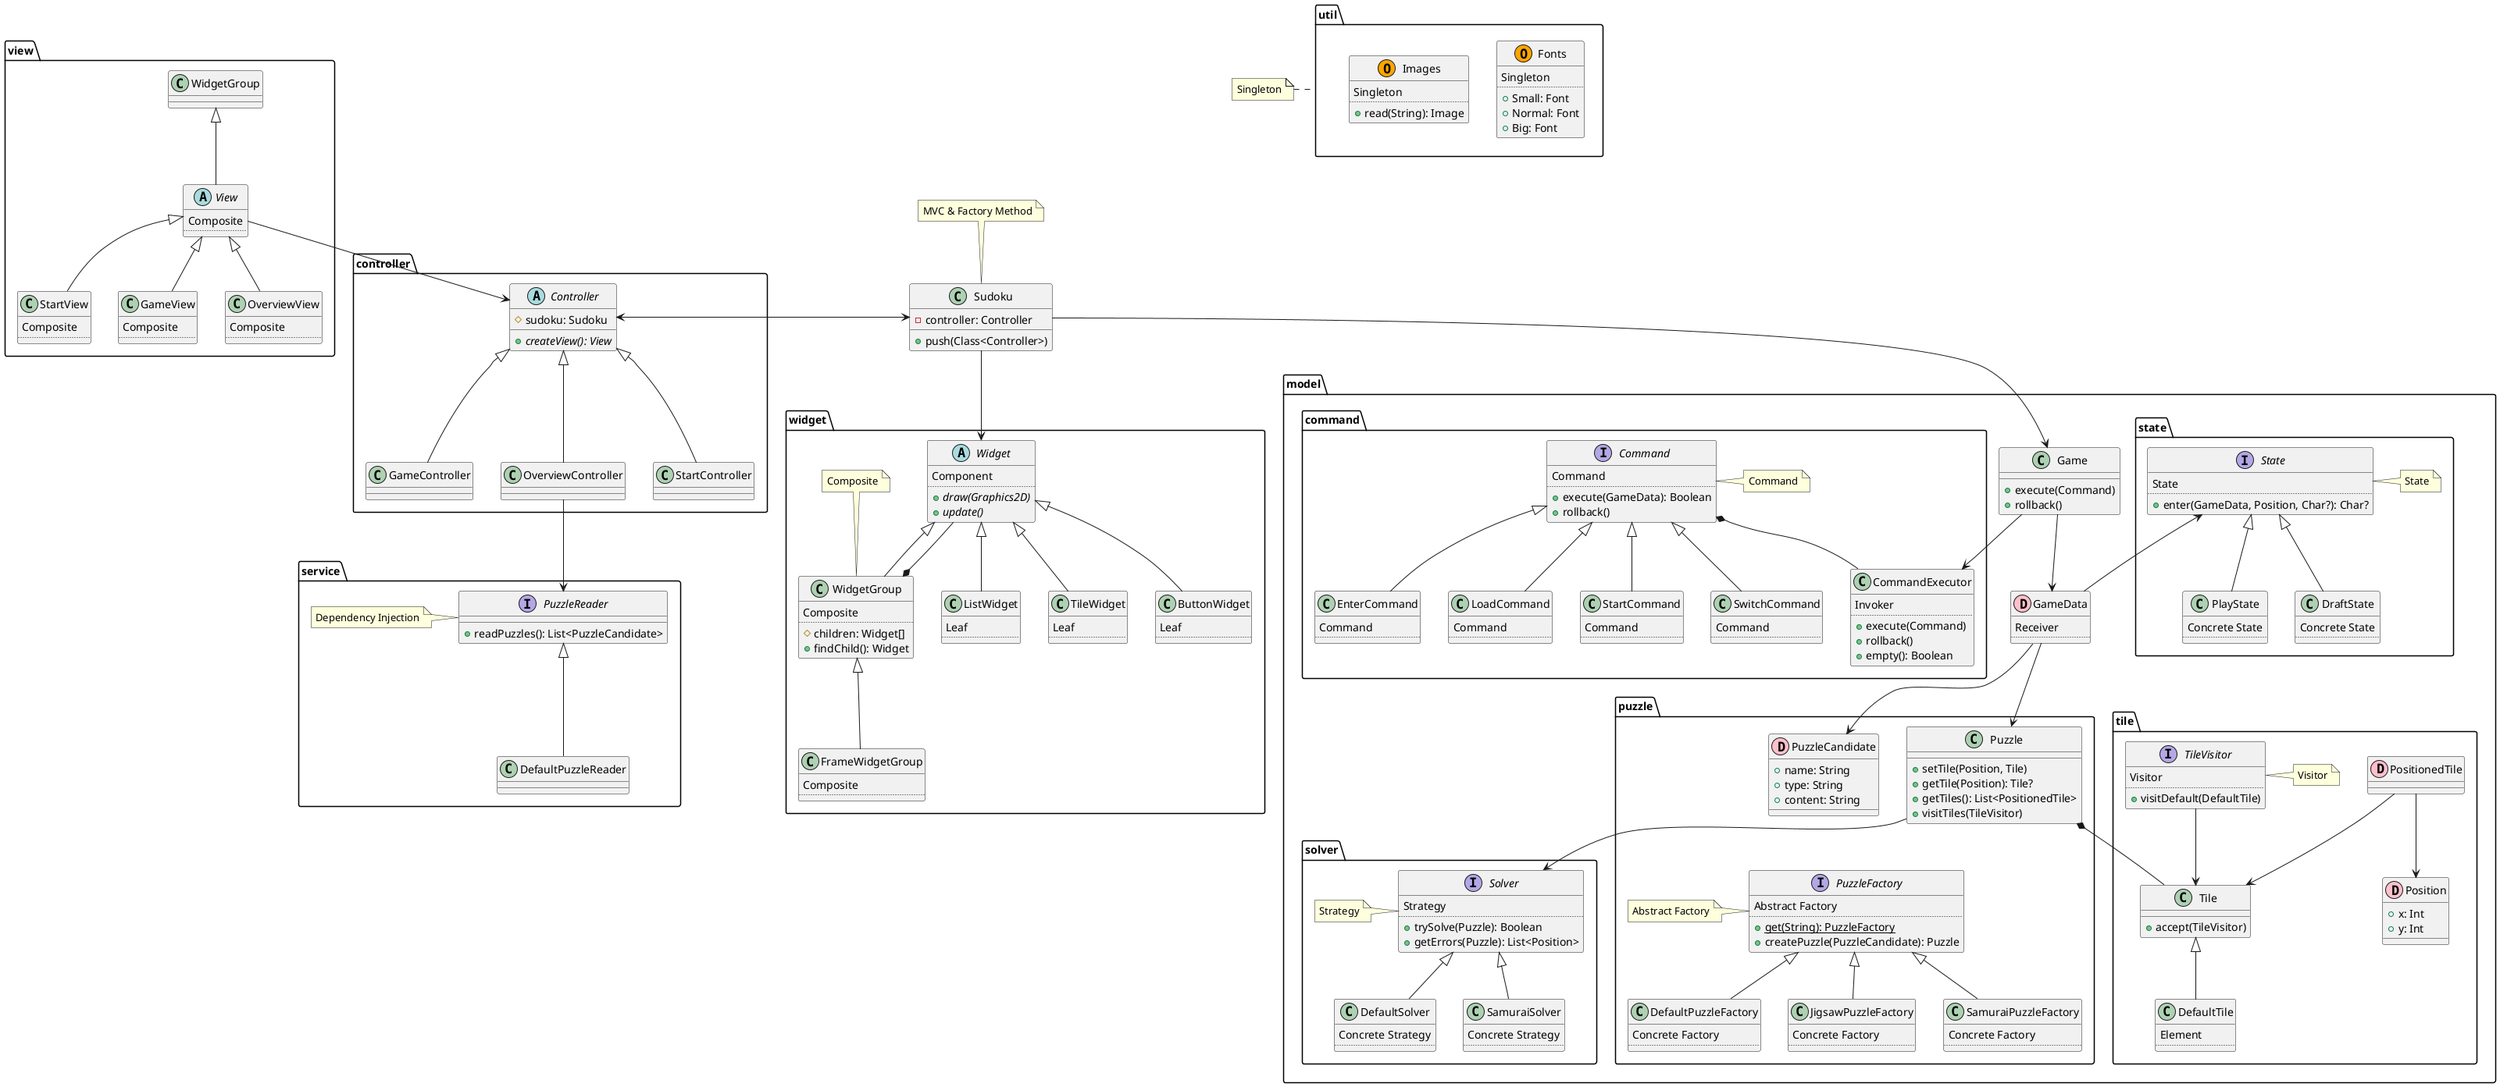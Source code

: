 @startuml
package service {
  interface PuzzleReader {
    +readPuzzles(): List<PuzzleCandidate>
  }

  class DefaultPuzzleReader extends PuzzleReader

  note left of PuzzleReader: Dependency Injection
}

package controller {
  abstract class Controller {
    #sudoku: Sudoku
    {abstract} +createView(): View
  }

  class OverviewController extends Controller
  class StartController extends Controller
  class GameController extends Controller

  OverviewController --> PuzzleReader
}

package widget {
  abstract class Widget {
    Component
    ..
    {abstract} +draw(Graphics2D)
    {abstract} +update()
  }

  class WidgetGroup extends Widget {
    Composite
    ..
    #children: Widget[]
    +findChild(): Widget
  }

  class ButtonWidget extends Widget {
    Leaf
    ..
  }

  class ListWidget extends Widget {
    Leaf
    ..
  }

  class TileWidget extends Widget {
    Leaf
    ..
  }

  class FrameWidgetGroup extends WidgetGroup {
    Composite
    ..
  }

  WidgetGroup *-- Widget

  note top of WidgetGroup: Composite
}

package view {
  abstract class View extends WidgetGroup {
    Composite
    ..
  }

  class OverviewView extends View {
    Composite
    ..
  }

  class StartView extends View {
    Composite
    ..
  }

  class GameView extends View {
    Composite
    ..
  }

  View --> Controller
}

package model {
  class Game {
    +execute(Command)
    +rollback()
  }

  class GameData << (D, pink) >> {
    Receiver
    ..
  }

  package command {
    interface Command {
      Command
      ..
      +execute(GameData): Boolean
      +rollback()
    }

    class CommandExecutor {
      Invoker
      ..
      +execute(Command)
      +rollback()
      +empty(): Boolean
    }

    class EnterCommand extends Command {
      Command
      ..
    }

    class LoadCommand extends Command {
      Command
      ..
    }

    class StartCommand extends Command {
      Command
      ..
    }

    class SwitchCommand extends Command {
      Command
      ..
    }

    Command *-- CommandExecutor

    note right of Command: Command
  }

  package tile {
    class Tile {
      +accept(TileVisitor)
    }

    class Position << (D, pink) >> {
      +x: Int
      +y: Int
    }

    class PositionedTile << (D, pink) >>

    class DefaultTile extends Tile {
      Element
      ..
    }

    interface TileVisitor {
      Visitor
      ..
      +visitDefault(DefaultTile)
    }

    TileVisitor --> Tile
    PositionedTile --> Tile
    PositionedTile --> Position

    note right of TileVisitor: Visitor
  }

  package solver {
    interface Solver {
      Strategy
      ..
      +trySolve(Puzzle): Boolean
      +getErrors(Puzzle): List<Position>
    }

    class DefaultSolver extends Solver {
      Concrete Strategy
      ..
    }

    class SamuraiSolver extends Solver {
      Concrete Strategy
      ..
    }

    note left of Solver: Strategy
  }

  package puzzle {
    class Puzzle {
      +setTile(Position, Tile)
      +getTile(Position): Tile?
      +getTiles(): List<PositionedTile>
      +visitTiles(TileVisitor)
    }

    class PuzzleCandidate << (D, pink) >> {
      +name: String
      +type: String
      +content: String
    }

    interface PuzzleFactory {
      Abstract Factory
      ..
      {static} +get(String): PuzzleFactory
      +createPuzzle(PuzzleCandidate): Puzzle
    }

    class DefaultPuzzleFactory extends PuzzleFactory {
      Concrete Factory
      ..
    }

    class JigsawPuzzleFactory extends PuzzleFactory {
      Concrete Factory
      ..
    }

    class SamuraiPuzzleFactory extends PuzzleFactory {
      Concrete Factory
      ..
    }

    Puzzle *-- Tile
    Puzzle --> Solver

    PuzzleCandidate -d[hidden]-> PuzzleFactory

    note left of PuzzleFactory: Abstract Factory
  }

  package state {
    interface State {
      State
      ..
      +enter(GameData, Position, Char?): Char?
    }

    class PlayState extends State {
      Concrete State
      ..
    }

    class DraftState extends State {
      Concrete State
      ..
    }

    note right of State: State
  }

  Game --> GameData
  Game --> CommandExecutor
  GameData --> Puzzle
  GameData --> PuzzleCandidate
  GameData -u-> State
}

package util {
  class Fonts << (O, orange) >> {
    Singleton
    ..
    +Small: Font
    +Normal: Font
    +Big: Font
  }

  class Images << (O, orange) >> {
    Singleton
    ..
    +read(String): Image
  }
}

note left of util: Singleton

class Sudoku {
  -controller: Controller
  +push(Class<Controller>)
}

Sudoku --> Game
Sudoku <-> Controller
Sudoku --> Widget

note top of Sudoku: MVC & Factory Method
@enduml
